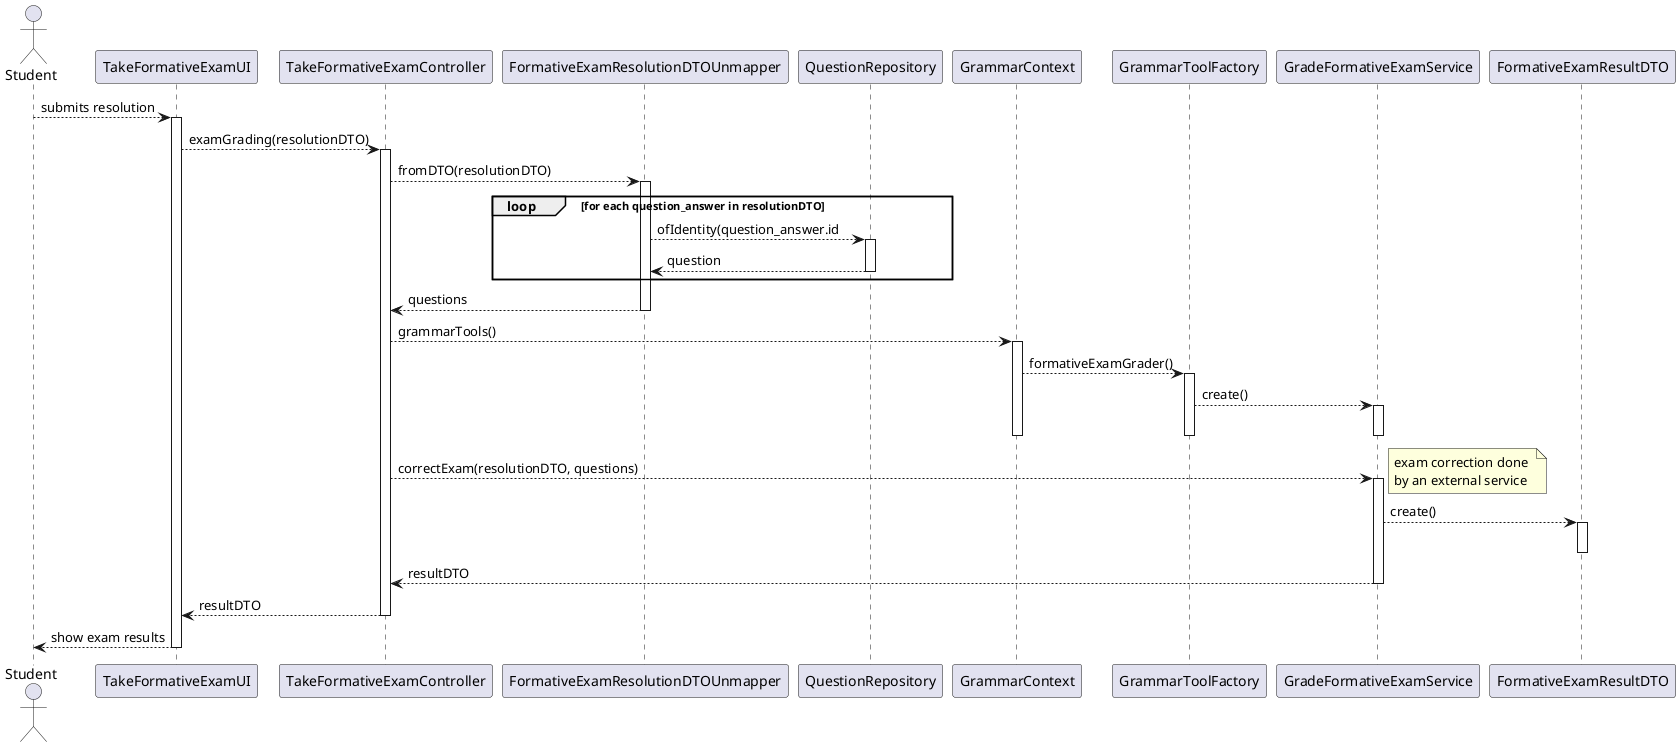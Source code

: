 @startuml

actor Student as student

participant TakeFormativeExamUI as ui
participant TakeFormativeExamController as ctrl

participant FormativeExamResolutionDTOUnmapper as unmap
participant QuestionRepository as q_repo

participant GrammarContext as ctx
participant GrammarToolFactory as grepo

participant GradeFormativeExamService as svc

participant FormativeExamResultDTO as dto

student --> ui : submits resolution
activate ui
    ui --> ctrl : examGrading(resolutionDTO)
    activate ctrl

        ctrl --> unmap : fromDTO(resolutionDTO)
        activate unmap
            loop for each question_answer in resolutionDTO
                unmap --> q_repo : ofIdentity(question_answer.id
                activate q_repo
                    q_repo --> unmap : question
                deactivate q_repo
            end loop

            unmap --> ctrl : questions
        deactivate unmap

        ctrl --> ctx : grammarTools()
        activate ctx
            ctx --> grepo : formativeExamGrader()
            activate grepo
                grepo --> svc : create()
                activate svc
                deactivate svc
            deactivate grepo
        deactivate ctx

        ctrl --> svc : correctExam(resolutionDTO, questions)
        activate svc
            note right: exam correction done \nby an external service

            svc --> dto : create()
            activate dto
            deactivate dto

            svc --> ctrl : resultDTO
        deactivate svc

        ' NOTE: maybe pass a different DTO to the UI
        ctrl --> ui : resultDTO
    deactivate ctrl

    ui --> student : show exam results
deactivate ui

@enduml
